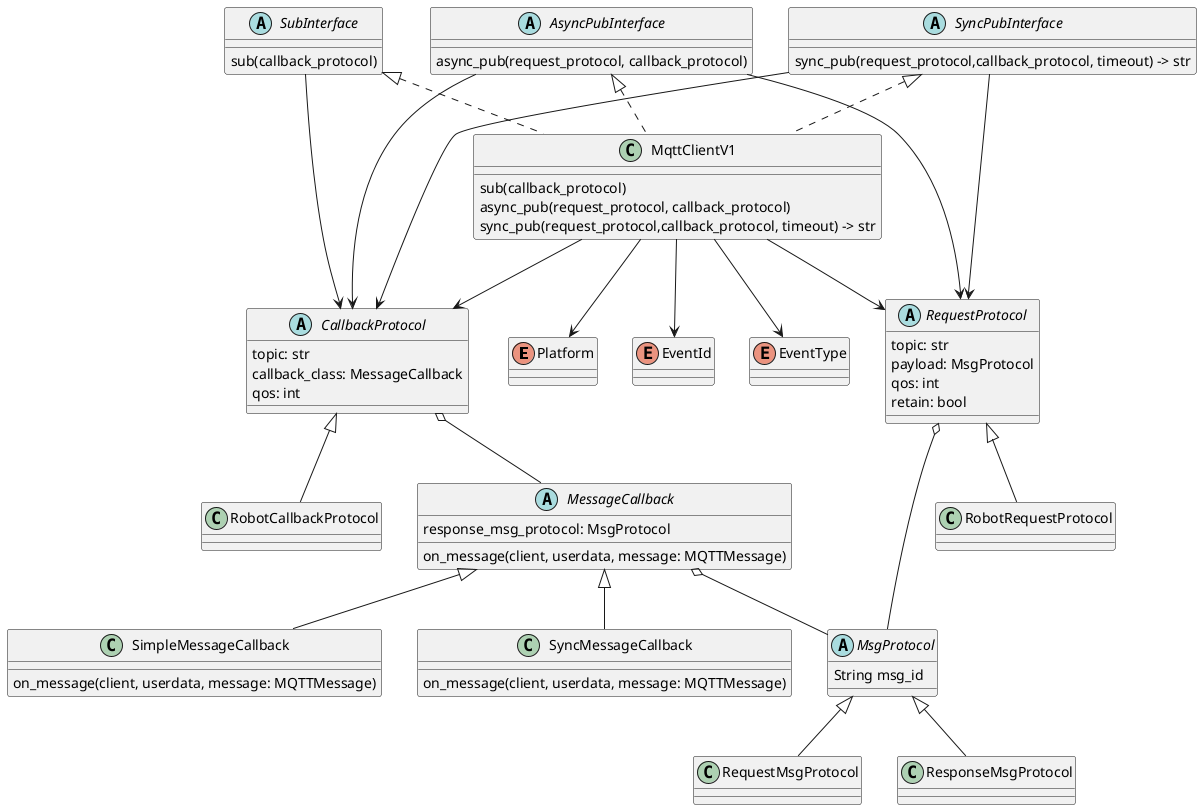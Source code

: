 @startuml
'https://plantuml.com/class-diagram
'枚举
enum Platform
enum EventId
enum EventType

'回调
abstract class MessageCallback{
    response_msg_protocol: MsgProtocol
    on_message(client, userdata, message: MQTTMessage)
}
MessageCallback o-- MsgProtocol

class SimpleMessageCallback extends MessageCallback{
    on_message(client, userdata, message: MQTTMessage)
}

class SyncMessageCallback extends MessageCallback{
    on_message(client, userdata, message: MQTTMessage)
}

'消息
abstract class MsgProtocol{
    String msg_id
}

class RequestMsgProtocol extends MsgProtocol

class ResponseMsgProtocol extends MsgProtocol

'请求协议
abstract class RequestProtocol{
    topic: str
    payload: MsgProtocol
    qos: int
    retain: bool
}
class RobotRequestProtocol extends RequestProtocol

RequestProtocol o-- MsgProtocol

'回调协议
abstract class CallbackProtocol{
    topic: str
    callback_class: MessageCallback
    qos: int
}
class RobotCallbackProtocol extends CallbackProtocol

CallbackProtocol o-- MessageCallback

'订阅接口
abstract class SubInterface {
    sub(callback_protocol)
}
SubInterface --> CallbackProtocol

'异步请求接口
abstract class  AsyncPubInterface{
    async_pub(request_protocol, callback_protocol)
}
AsyncPubInterface --> RequestProtocol
AsyncPubInterface --> CallbackProtocol

'同步请求接口
abstract class SyncPubInterface {
    sync_pub(request_protocol,callback_protocol, timeout) -> str
}
SyncPubInterface --> RequestProtocol
SyncPubInterface --> CallbackProtocol

'客户端实例
class MqttClientV1 implements SubInterface, AsyncPubInterface, SyncPubInterface{
    sub(callback_protocol)
    async_pub(request_protocol, callback_protocol)
    sync_pub(request_protocol,callback_protocol, timeout) -> str
}

MqttClientV1 --> Platform
MqttClientV1 --> EventId
MqttClientV1 --> EventType
MqttClientV1 --> RequestProtocol
MqttClientV1 --> CallbackProtocol


@enduml
